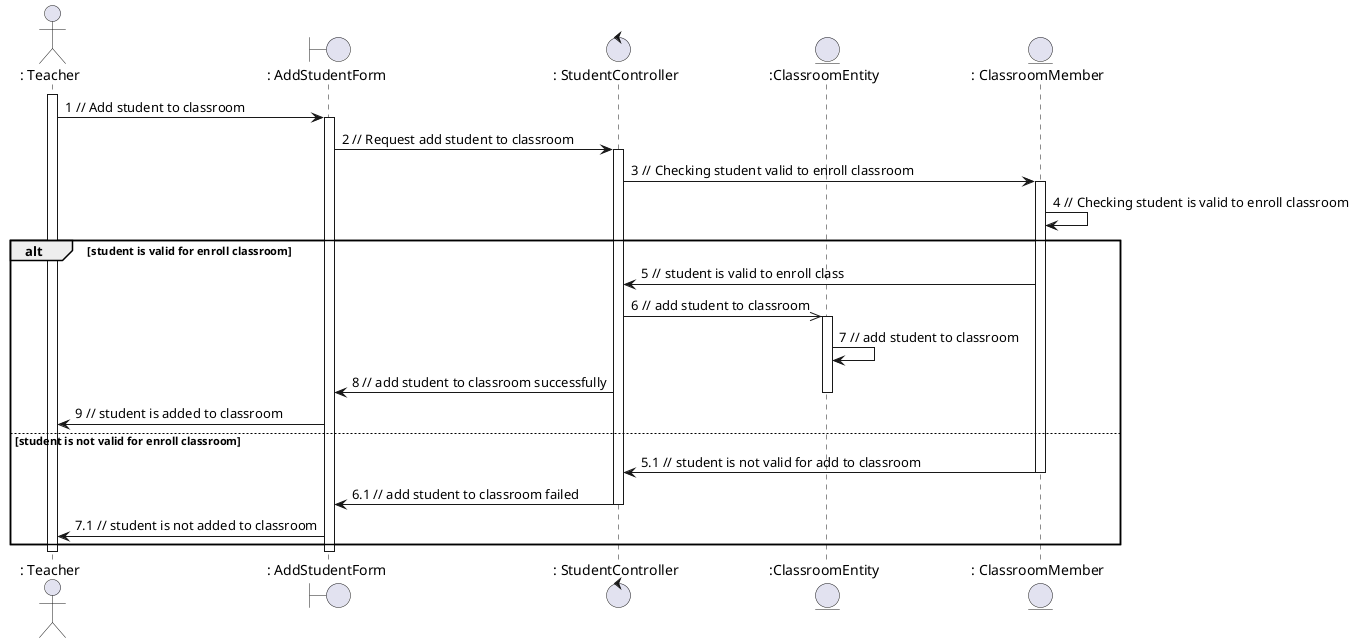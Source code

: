 @startuml addStudent

actor ": Teacher"
boundary ": AddStudentForm"
control ": StudentController"
entity ":ClassroomEntity"
entity ": ClassroomMember"

activate ": Teacher"
": Teacher" -> ": AddStudentForm": 1 // Add student to classroom
activate ": AddStudentForm"
": AddStudentForm" -> ": StudentController": 2 // Request add student to classroom
activate ": StudentController"
": StudentController" -> ": ClassroomMember": 3 // Checking student valid to enroll classroom
activate ": ClassroomMember"
": ClassroomMember" -> ": ClassroomMember": 4 // Checking student is valid to enroll classroom
alt student is valid for enroll classroom
    ": ClassroomMember" -> ": StudentController": 5 // student is valid to enroll class
    ": StudentController" ->> ":ClassroomEntity": 6 // add student to classroom
    activate ":ClassroomEntity" 
    ":ClassroomEntity" -> ":ClassroomEntity": 7 // add student to classroom
    ": StudentController" -> ": AddStudentForm": 8 // add student to classroom successfully
    deactivate ":ClassroomEntity"
    ": AddStudentForm" -> ": Teacher": 9 // student is added to classroom

else student is not valid for enroll classroom
    ": ClassroomMember" -> ": StudentController": 5.1 // student is not valid for add to classroom
    deactivate ": ClassroomMember"
    ": StudentController" -> ": AddStudentForm": 6.1 // add student to classroom failed
    deactivate ": StudentController"
    ": AddStudentForm" -> ": Teacher": 7.1 // student is not added to classroom
end

deactivate ": AddStudentForm"
deactivate ": Teacher"

@enduml